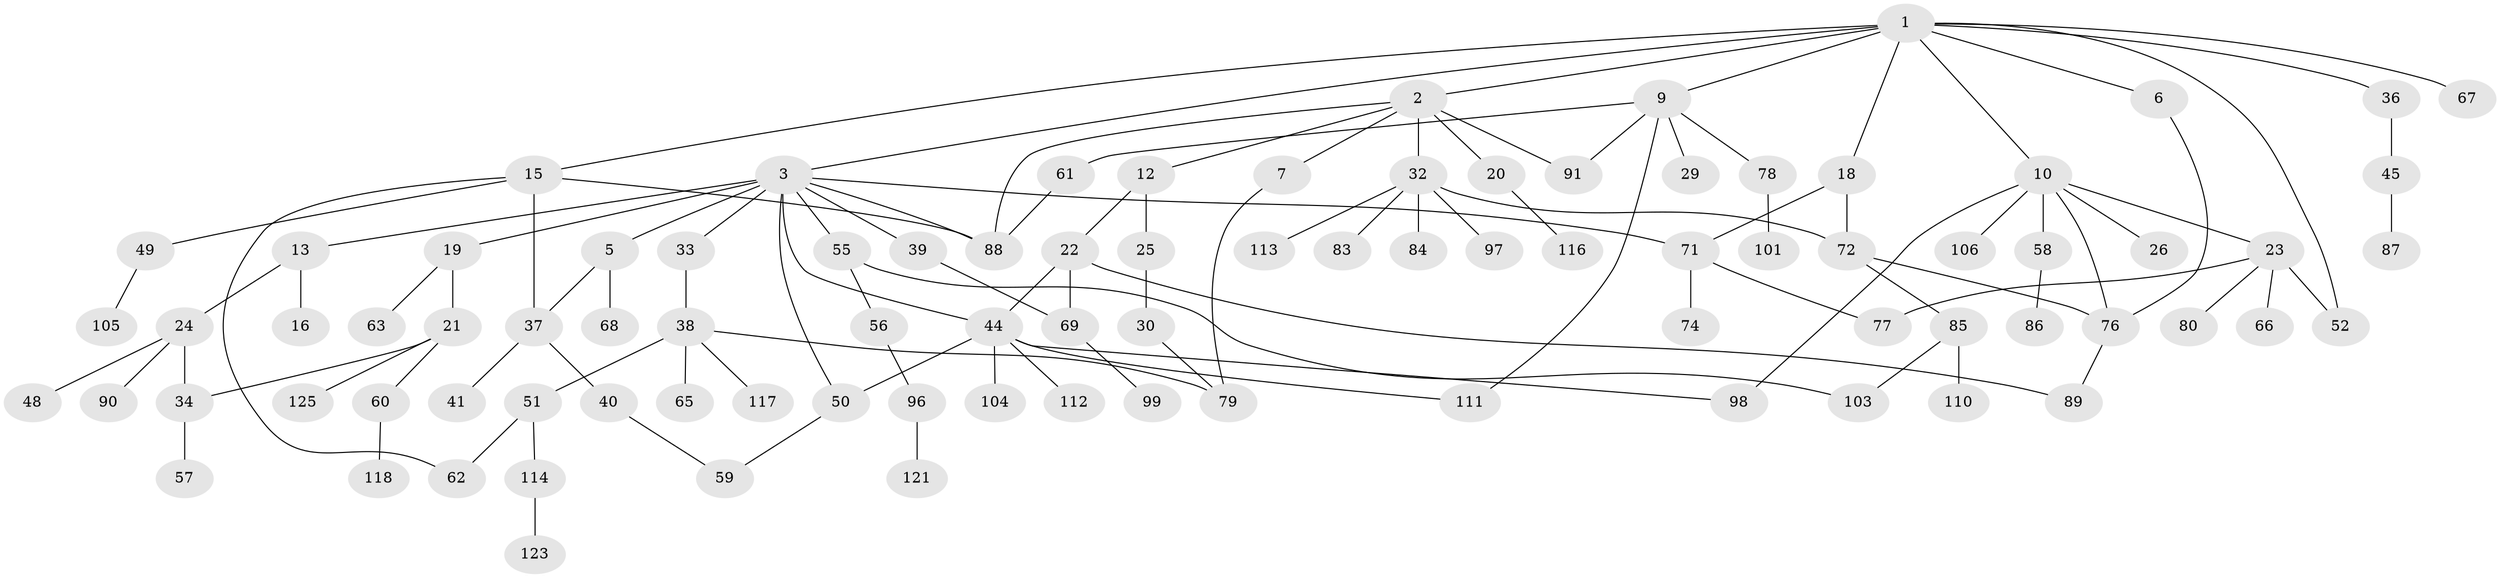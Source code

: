 // original degree distribution, {8: 0.024, 9: 0.008, 4: 0.08, 3: 0.144, 2: 0.352, 1: 0.336, 5: 0.048, 7: 0.008}
// Generated by graph-tools (version 1.1) at 2025/10/02/27/25 16:10:52]
// undirected, 90 vertices, 112 edges
graph export_dot {
graph [start="1"]
  node [color=gray90,style=filled];
  1 [super="+4"];
  2 [super="+11"];
  3 [super="+31"];
  5 [super="+42"];
  6 [super="+8"];
  7;
  9 [super="+14"];
  10 [super="+35"];
  12 [super="+17"];
  13;
  15 [super="+70"];
  16;
  18 [super="+100"];
  19 [super="+43"];
  20 [super="+81"];
  21 [super="+28"];
  22;
  23 [super="+27"];
  24 [super="+120"];
  25;
  26;
  29;
  30 [super="+73"];
  32 [super="+47"];
  33;
  34 [super="+53"];
  36;
  37 [super="+115"];
  38 [super="+64"];
  39;
  40 [super="+46"];
  41;
  44 [super="+54"];
  45;
  48;
  49;
  50;
  51 [super="+119"];
  52;
  55 [super="+102"];
  56;
  57;
  58;
  59 [super="+92"];
  60;
  61;
  62;
  63;
  65;
  66 [super="+94"];
  67;
  68;
  69 [super="+75"];
  71 [super="+82"];
  72;
  74;
  76 [super="+124"];
  77;
  78 [super="+109"];
  79 [super="+95"];
  80;
  83;
  84;
  85 [super="+93"];
  86;
  87;
  88 [super="+108"];
  89;
  90;
  91;
  96;
  97;
  98 [super="+107"];
  99;
  101;
  103;
  104;
  105;
  106;
  110;
  111;
  112;
  113;
  114;
  116 [super="+122"];
  117;
  118;
  121;
  123;
  125;
  1 -- 2;
  1 -- 3;
  1 -- 6;
  1 -- 15;
  1 -- 36;
  1 -- 67;
  1 -- 52;
  1 -- 10;
  1 -- 18;
  1 -- 9;
  2 -- 7;
  2 -- 12;
  2 -- 20;
  2 -- 32;
  2 -- 88;
  2 -- 91;
  3 -- 5;
  3 -- 13;
  3 -- 19;
  3 -- 33;
  3 -- 55;
  3 -- 71;
  3 -- 88;
  3 -- 50;
  3 -- 44;
  3 -- 39;
  5 -- 37;
  5 -- 68;
  6 -- 76;
  7 -- 79;
  9 -- 61;
  9 -- 78;
  9 -- 111;
  9 -- 91;
  9 -- 29;
  10 -- 23;
  10 -- 26;
  10 -- 58;
  10 -- 98;
  10 -- 106;
  10 -- 76;
  12 -- 22;
  12 -- 25;
  13 -- 16;
  13 -- 24;
  15 -- 49;
  15 -- 62;
  15 -- 88;
  15 -- 37;
  18 -- 72;
  18 -- 71;
  19 -- 21;
  19 -- 63;
  20 -- 116;
  21 -- 34;
  21 -- 125;
  21 -- 60;
  22 -- 69;
  22 -- 89;
  22 -- 44;
  23 -- 52;
  23 -- 66;
  23 -- 77;
  23 -- 80;
  24 -- 48;
  24 -- 90;
  24 -- 34;
  25 -- 30;
  30 -- 79;
  32 -- 84;
  32 -- 97;
  32 -- 113;
  32 -- 83;
  32 -- 72;
  33 -- 38;
  34 -- 57;
  36 -- 45;
  37 -- 40;
  37 -- 41;
  38 -- 51;
  38 -- 65;
  38 -- 117;
  38 -- 79;
  39 -- 69;
  40 -- 59;
  44 -- 112;
  44 -- 50;
  44 -- 98;
  44 -- 104;
  44 -- 111;
  45 -- 87;
  49 -- 105;
  50 -- 59;
  51 -- 114;
  51 -- 62;
  55 -- 56;
  55 -- 103;
  56 -- 96;
  58 -- 86;
  60 -- 118;
  61 -- 88;
  69 -- 99;
  71 -- 74;
  71 -- 77;
  72 -- 85;
  72 -- 76;
  76 -- 89;
  78 -- 101;
  85 -- 110;
  85 -- 103;
  96 -- 121;
  114 -- 123;
}
